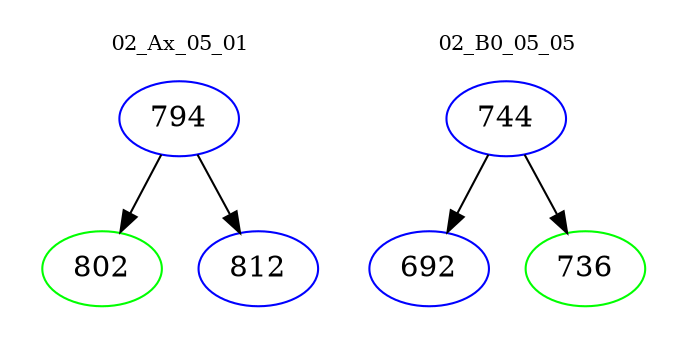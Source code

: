 digraph{
subgraph cluster_0 {
color = white
label = "02_Ax_05_01";
fontsize=10;
T0_794 [label="794", color="blue"]
T0_794 -> T0_802 [color="black"]
T0_802 [label="802", color="green"]
T0_794 -> T0_812 [color="black"]
T0_812 [label="812", color="blue"]
}
subgraph cluster_1 {
color = white
label = "02_B0_05_05";
fontsize=10;
T1_744 [label="744", color="blue"]
T1_744 -> T1_692 [color="black"]
T1_692 [label="692", color="blue"]
T1_744 -> T1_736 [color="black"]
T1_736 [label="736", color="green"]
}
}
